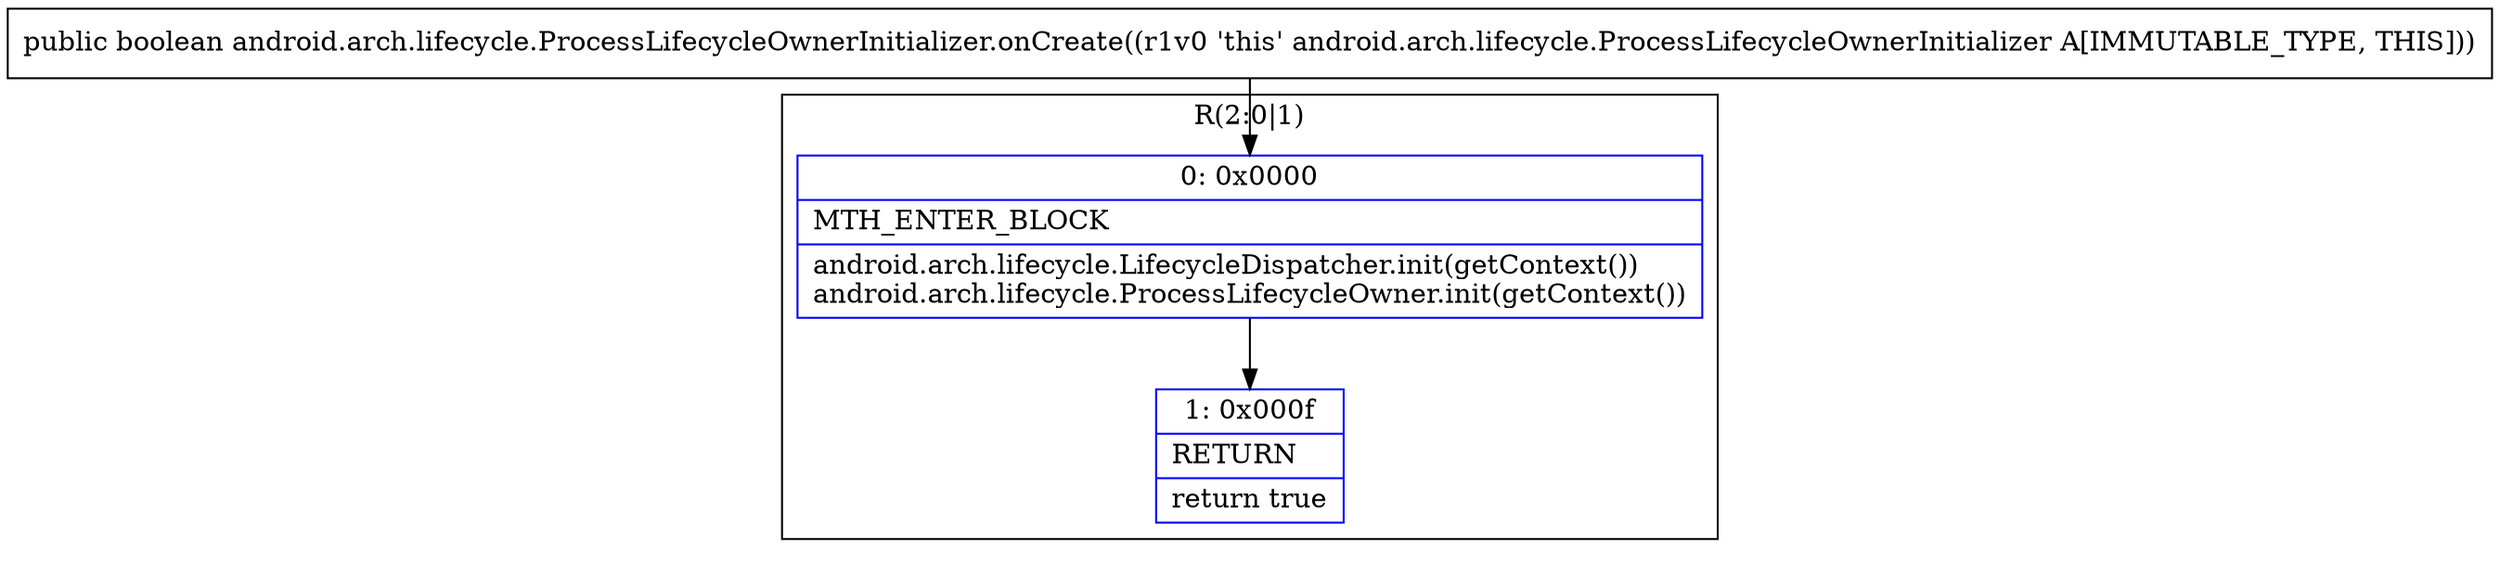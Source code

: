 digraph "CFG forandroid.arch.lifecycle.ProcessLifecycleOwnerInitializer.onCreate()Z" {
subgraph cluster_Region_1008777349 {
label = "R(2:0|1)";
node [shape=record,color=blue];
Node_0 [shape=record,label="{0\:\ 0x0000|MTH_ENTER_BLOCK\l|android.arch.lifecycle.LifecycleDispatcher.init(getContext())\landroid.arch.lifecycle.ProcessLifecycleOwner.init(getContext())\l}"];
Node_1 [shape=record,label="{1\:\ 0x000f|RETURN\l|return true\l}"];
}
MethodNode[shape=record,label="{public boolean android.arch.lifecycle.ProcessLifecycleOwnerInitializer.onCreate((r1v0 'this' android.arch.lifecycle.ProcessLifecycleOwnerInitializer A[IMMUTABLE_TYPE, THIS])) }"];
MethodNode -> Node_0;
Node_0 -> Node_1;
}

